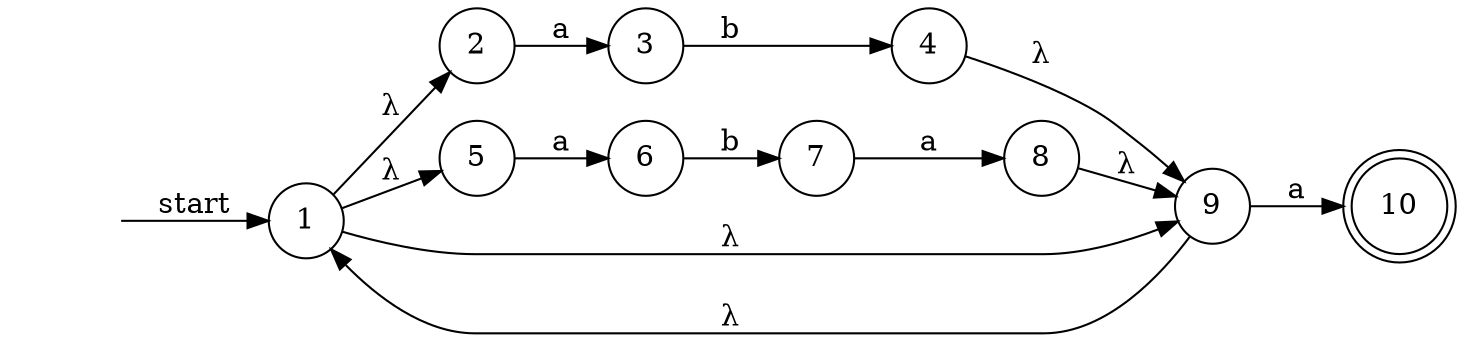 digraph graph_3_1{
    rankdir=LR;

    "" [shape = none];
    10 [shape = doublecircle];
    node [shape = circle];

    "" -> 1 [label = "start"];
    1 -> 2 [label = "λ"];
    2 -> 3 [label = "a"];
    3 -> 4 [label = "b"];

    1 -> 5 [label = "λ"];
    5 -> 6 [label = "a"];
    6 -> 7 [label = "b"];
    7 -> 8 [label = "a"];
    4 -> 9 [label = "λ"];
    8 -> 9 [label = "λ"];

    1 -> 9 [label = "λ"];
    9 -> 1 [label = "λ"];
    
    9 -> 10 [label = "a"];

}